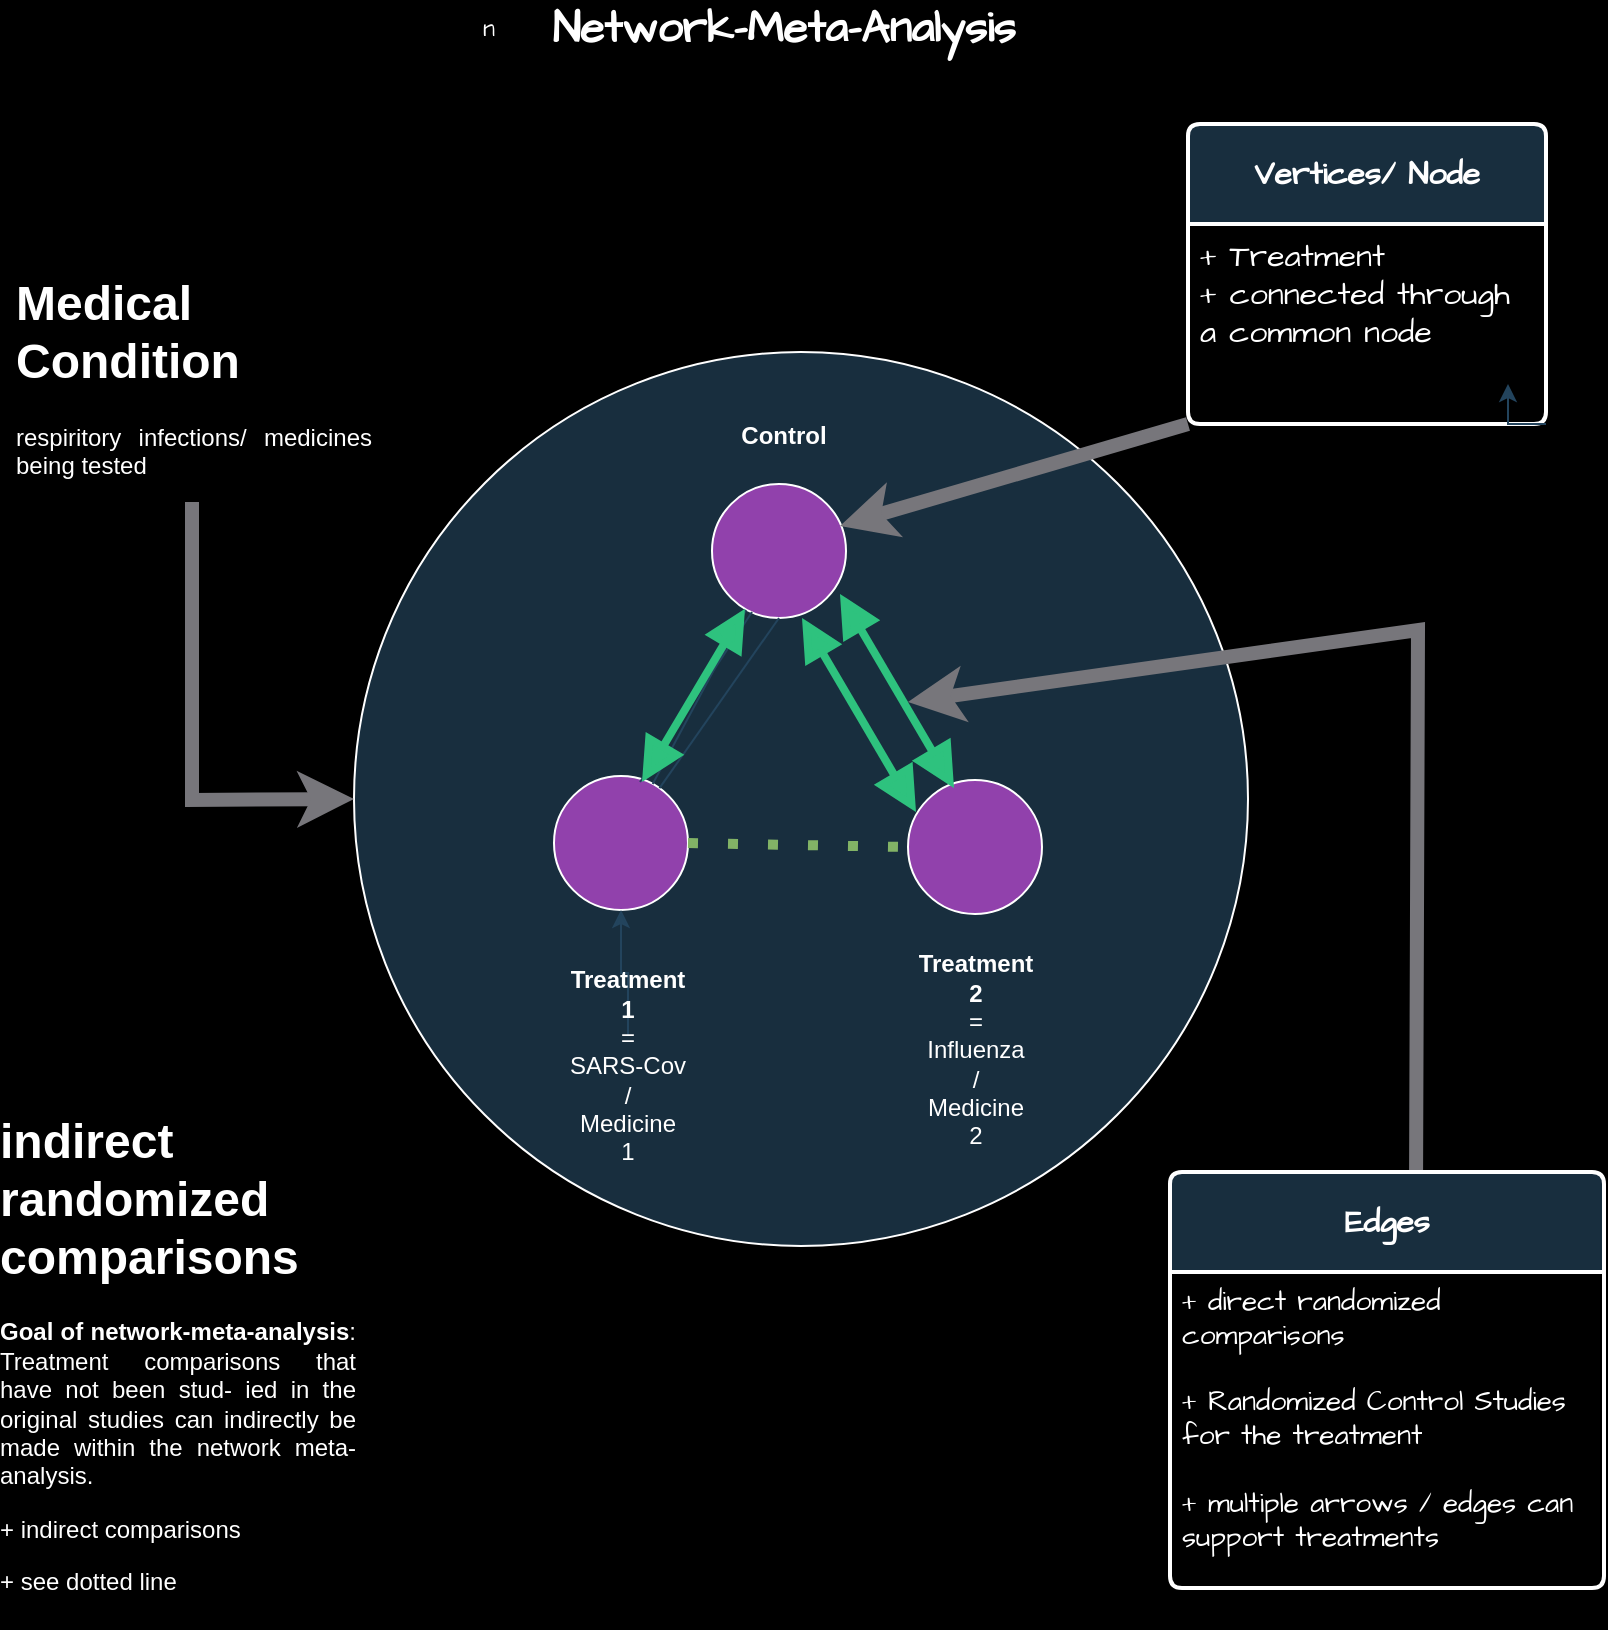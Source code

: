 <mxfile version="24.0.8" type="device">
  <diagram name="Page-1" id="a8yEIJK1qO49BB53HpVh">
    <mxGraphModel dx="1434" dy="787" grid="0" gridSize="10" guides="1" tooltips="1" connect="1" arrows="1" fold="1" page="1" pageScale="1" pageWidth="850" pageHeight="1100" background="#000000" math="0" shadow="0">
      <root>
        <mxCell id="0" />
        <mxCell id="1" parent="0" />
        <mxCell id="h3rb0PZDTNr7nrPWwVHe-6" value="" style="ellipse;whiteSpace=wrap;html=1;aspect=fixed;hachureGap=4;fontFamily=Architects Daughter;fontSource=https%3A%2F%2Ffonts.googleapis.com%2Fcss%3Ffamily%3DArchitects%2BDaughter;fillColor=#182E3E;fillStyle=auto;strokeColor=#FFFFFF;labelBackgroundColor=none;fontColor=#FFFFFF;" vertex="1" parent="1">
          <mxGeometry x="210" y="237" width="447" height="447" as="geometry" />
        </mxCell>
        <mxCell id="iaXnAL48hpWi97Z9rls9-1" value="n" style="text;html=1;align=center;verticalAlign=middle;resizable=0;points=[];autosize=1;strokeColor=none;fillColor=none;fontFamily=Architects Daughter;fontSource=https%3A%2F%2Ffonts.googleapis.com%2Fcss%3Ffamily%3DArchitects%2BDaughter;labelBackgroundColor=none;fontColor=#FFFFFF;" parent="1" vertex="1">
          <mxGeometry x="265" y="63" width="24" height="26" as="geometry" />
        </mxCell>
        <mxCell id="iaXnAL48hpWi97Z9rls9-4" value="&lt;font style=&quot;font-size: 22px;&quot;&gt;&lt;b&gt;Network-Meta-Analysis&lt;/b&gt;&lt;/font&gt;" style="text;html=1;align=center;verticalAlign=middle;whiteSpace=wrap;rounded=0;fontFamily=Architects Daughter;fontSource=https%3A%2F%2Ffonts.googleapis.com%2Fcss%3Ffamily%3DArchitects%2BDaughter;fontColor=#FFFFFF;labelBackgroundColor=none;" parent="1" vertex="1">
          <mxGeometry x="248" y="61" width="354" height="30" as="geometry" />
        </mxCell>
        <mxCell id="h3rb0PZDTNr7nrPWwVHe-7" value="" style="ellipse;whiteSpace=wrap;html=1;aspect=fixed;hachureGap=4;fontFamily=Architects Daughter;fontSource=https%3A%2F%2Ffonts.googleapis.com%2Fcss%3Ffamily%3DArchitects%2BDaughter;fillColor=#9141ac;fillStyle=auto;strokeColor=#FFFFFF;labelBackgroundColor=none;fontColor=#FFFFFF;" vertex="1" parent="1">
          <mxGeometry x="389" y="303" width="67" height="67" as="geometry" />
        </mxCell>
        <mxCell id="h3rb0PZDTNr7nrPWwVHe-8" value="" style="ellipse;whiteSpace=wrap;html=1;aspect=fixed;hachureGap=4;fontFamily=Architects Daughter;fontSource=https%3A%2F%2Ffonts.googleapis.com%2Fcss%3Ffamily%3DArchitects%2BDaughter;fillColor=#9141ac;fillStyle=auto;strokeColor=#FFFFFF;labelBackgroundColor=none;fontColor=#FFFFFF;" vertex="1" parent="1">
          <mxGeometry x="310" y="449" width="67" height="67" as="geometry" />
        </mxCell>
        <mxCell id="h3rb0PZDTNr7nrPWwVHe-9" value="" style="ellipse;whiteSpace=wrap;html=1;aspect=fixed;hachureGap=4;fontFamily=Architects Daughter;fontSource=https%3A%2F%2Ffonts.googleapis.com%2Fcss%3Ffamily%3DArchitects%2BDaughter;fillColor=#9141ac;fillStyle=auto;strokeColor=#FFFFFF;labelBackgroundColor=none;fontColor=#FFFFFF;" vertex="1" parent="1">
          <mxGeometry x="487" y="451" width="67" height="67" as="geometry" />
        </mxCell>
        <mxCell id="h3rb0PZDTNr7nrPWwVHe-10" value="" style="endArrow=none;html=1;rounded=0;hachureGap=4;fontFamily=Architects Daughter;fontSource=https%3A%2F%2Ffonts.googleapis.com%2Fcss%3Ffamily%3DArchitects%2BDaughter;entryX=0.254;entryY=0.94;entryDx=0;entryDy=0;entryPerimeter=0;labelBackgroundColor=none;strokeColor=#23445D;fontColor=default;" edge="1" parent="1" source="h3rb0PZDTNr7nrPWwVHe-8" target="h3rb0PZDTNr7nrPWwVHe-7">
          <mxGeometry width="50" height="50" relative="1" as="geometry">
            <mxPoint x="410" y="431" as="sourcePoint" />
            <mxPoint x="460" y="381" as="targetPoint" />
          </mxGeometry>
        </mxCell>
        <mxCell id="h3rb0PZDTNr7nrPWwVHe-11" value="" style="endArrow=none;html=1;rounded=0;hachureGap=4;fontFamily=Architects Daughter;fontSource=https%3A%2F%2Ffonts.googleapis.com%2Fcss%3Ffamily%3DArchitects%2BDaughter;entryX=0.5;entryY=1;entryDx=0;entryDy=0;labelBackgroundColor=none;strokeColor=#23445D;fontColor=default;" edge="1" parent="1" source="h3rb0PZDTNr7nrPWwVHe-8" target="h3rb0PZDTNr7nrPWwVHe-7">
          <mxGeometry width="50" height="50" relative="1" as="geometry">
            <mxPoint x="410" y="431" as="sourcePoint" />
            <mxPoint x="460" y="381" as="targetPoint" />
          </mxGeometry>
        </mxCell>
        <mxCell id="h3rb0PZDTNr7nrPWwVHe-14" value="" style="endArrow=none;html=1;rounded=0;hachureGap=4;fontFamily=Architects Daughter;fontSource=https%3A%2F%2Ffonts.googleapis.com%2Fcss%3Ffamily%3DArchitects%2BDaughter;exitX=0.642;exitY=0.045;exitDx=0;exitDy=0;exitPerimeter=0;labelBackgroundColor=none;strokeColor=#23445D;fontColor=default;" edge="1" parent="1" source="h3rb0PZDTNr7nrPWwVHe-8">
          <mxGeometry relative="1" as="geometry">
            <mxPoint x="355" y="406" as="sourcePoint" />
            <mxPoint x="409" y="367" as="targetPoint" />
          </mxGeometry>
        </mxCell>
        <mxCell id="h3rb0PZDTNr7nrPWwVHe-15" value="" style="endArrow=block;startArrow=block;endFill=1;startFill=1;html=1;rounded=1;hachureGap=4;fontFamily=Architects Daughter;fontSource=https%3A%2F%2Ffonts.googleapis.com%2Fcss%3Ffamily%3DArchitects%2BDaughter;curved=0;strokeColor=#2ec27e;endSize=11;startSize=12;strokeWidth=4;exitX=0.657;exitY=0.045;exitDx=0;exitDy=0;exitPerimeter=0;labelBackgroundColor=none;fontColor=default;" edge="1" parent="1" source="h3rb0PZDTNr7nrPWwVHe-8" target="h3rb0PZDTNr7nrPWwVHe-7">
          <mxGeometry width="160" relative="1" as="geometry">
            <mxPoint x="372" y="474" as="sourcePoint" />
            <mxPoint x="321" y="243" as="targetPoint" />
          </mxGeometry>
        </mxCell>
        <mxCell id="h3rb0PZDTNr7nrPWwVHe-16" value="" style="endArrow=block;startArrow=block;endFill=1;startFill=1;html=1;rounded=1;hachureGap=4;fontFamily=Architects Daughter;fontSource=https%3A%2F%2Ffonts.googleapis.com%2Fcss%3Ffamily%3DArchitects%2BDaughter;curved=0;strokeColor=#2ec27e;endSize=11;startSize=12;strokeWidth=4;exitX=0.657;exitY=0.045;exitDx=0;exitDy=0;exitPerimeter=0;entryX=0.955;entryY=0.821;entryDx=0;entryDy=0;entryPerimeter=0;labelBackgroundColor=none;fontColor=default;" edge="1" parent="1" target="h3rb0PZDTNr7nrPWwVHe-7">
          <mxGeometry width="160" relative="1" as="geometry">
            <mxPoint x="510" y="455" as="sourcePoint" />
            <mxPoint x="561" y="368" as="targetPoint" />
          </mxGeometry>
        </mxCell>
        <mxCell id="h3rb0PZDTNr7nrPWwVHe-19" value="" style="endArrow=block;startArrow=block;endFill=1;startFill=1;html=1;rounded=1;hachureGap=4;fontFamily=Architects Daughter;fontSource=https%3A%2F%2Ffonts.googleapis.com%2Fcss%3Ffamily%3DArchitects%2BDaughter;curved=0;strokeColor=#2ec27e;endSize=11;startSize=12;strokeWidth=4;exitX=0.657;exitY=0.045;exitDx=0;exitDy=0;exitPerimeter=0;entryX=0.955;entryY=0.821;entryDx=0;entryDy=0;entryPerimeter=0;labelBackgroundColor=none;fontColor=default;" edge="1" parent="1">
          <mxGeometry width="160" relative="1" as="geometry">
            <mxPoint x="491" y="467" as="sourcePoint" />
            <mxPoint x="434" y="370" as="targetPoint" />
          </mxGeometry>
        </mxCell>
        <mxCell id="h3rb0PZDTNr7nrPWwVHe-28" value="&lt;b&gt;&lt;font style=&quot;font-size: 16px;&quot;&gt;Vertices/ Node&lt;/font&gt;&lt;/b&gt;" style="swimlane;childLayout=stackLayout;horizontal=1;startSize=50;horizontalStack=0;rounded=1;fontSize=14;fontStyle=0;strokeWidth=2;resizeParent=0;resizeLast=1;shadow=0;dashed=0;align=center;arcSize=4;whiteSpace=wrap;html=1;hachureGap=4;fontFamily=Architects Daughter;fontSource=https%3A%2F%2Ffonts.googleapis.com%2Fcss%3Ffamily%3DArchitects%2BDaughter;labelBackgroundColor=none;fillColor=#182E3E;strokeColor=#FFFFFF;fontColor=#FFFFFF;" vertex="1" parent="1">
          <mxGeometry x="627" y="123" width="179" height="150" as="geometry" />
        </mxCell>
        <mxCell id="h3rb0PZDTNr7nrPWwVHe-29" value="&lt;div style=&quot;font-size: 16px;&quot;&gt;&lt;font style=&quot;font-size: 16px;&quot;&gt;+ Treatment&lt;/font&gt;&lt;/div&gt;&lt;div style=&quot;font-size: 16px;&quot;&gt;&lt;font style=&quot;font-size: 16px;&quot;&gt;+ connected through&amp;nbsp;&lt;/font&gt;&lt;/div&gt;&lt;div style=&quot;font-size: 16px;&quot;&gt;&lt;font style=&quot;font-size: 16px;&quot;&gt;a common node&lt;font style=&quot;font-size: 16px;&quot;&gt;&lt;br&gt;&lt;/font&gt;&lt;/font&gt;&lt;/div&gt;" style="align=left;strokeColor=none;fillColor=none;spacingLeft=4;fontSize=12;verticalAlign=top;resizable=0;rotatable=0;part=1;html=1;hachureGap=4;fontFamily=Architects Daughter;fontSource=https%3A%2F%2Ffonts.googleapis.com%2Fcss%3Ffamily%3DArchitects%2BDaughter;labelBackgroundColor=none;fontColor=#FFFFFF;" vertex="1" parent="h3rb0PZDTNr7nrPWwVHe-28">
          <mxGeometry y="50" width="179" height="100" as="geometry" />
        </mxCell>
        <mxCell id="h3rb0PZDTNr7nrPWwVHe-30" value="" style="endArrow=classic;html=1;rounded=0;strokeColor=#77767b;exitX=0;exitY=1;exitDx=0;exitDy=0;entryX=0.955;entryY=0.313;entryDx=0;entryDy=0;entryPerimeter=0;strokeWidth=7;" edge="1" parent="1" source="h3rb0PZDTNr7nrPWwVHe-29" target="h3rb0PZDTNr7nrPWwVHe-7">
          <mxGeometry width="50" height="50" relative="1" as="geometry">
            <mxPoint x="419" y="402" as="sourcePoint" />
            <mxPoint x="469" y="352" as="targetPoint" />
          </mxGeometry>
        </mxCell>
        <mxCell id="h3rb0PZDTNr7nrPWwVHe-31" style="edgeStyle=orthogonalEdgeStyle;rounded=0;orthogonalLoop=1;jettySize=auto;html=1;exitX=1;exitY=1;exitDx=0;exitDy=0;strokeColor=#23445D;" edge="1" parent="1" source="h3rb0PZDTNr7nrPWwVHe-29">
          <mxGeometry relative="1" as="geometry">
            <mxPoint x="787" y="253" as="targetPoint" />
          </mxGeometry>
        </mxCell>
        <mxCell id="h3rb0PZDTNr7nrPWwVHe-32" value="&lt;b&gt;&lt;font style=&quot;font-size: 16px;&quot;&gt;Edges&lt;/font&gt;&lt;/b&gt;" style="swimlane;childLayout=stackLayout;horizontal=1;startSize=50;horizontalStack=0;rounded=1;fontSize=14;fontStyle=0;strokeWidth=2;resizeParent=0;resizeLast=1;shadow=0;dashed=0;align=center;arcSize=4;whiteSpace=wrap;html=1;hachureGap=4;fontFamily=Architects Daughter;fontSource=https%3A%2F%2Ffonts.googleapis.com%2Fcss%3Ffamily%3DArchitects%2BDaughter;labelBackgroundColor=none;fillColor=#182E3E;strokeColor=#FFFFFF;fontColor=#FFFFFF;" vertex="1" parent="1">
          <mxGeometry x="618" y="647" width="217" height="208" as="geometry" />
        </mxCell>
        <mxCell id="h3rb0PZDTNr7nrPWwVHe-33" value="&lt;div style=&quot;font-size: 14px;&quot;&gt;&lt;font style=&quot;font-size: 14px;&quot;&gt;+ direct randomized&amp;nbsp;&lt;/font&gt;&lt;/div&gt;&lt;div style=&quot;font-size: 14px;&quot;&gt;&lt;font style=&quot;font-size: 14px;&quot;&gt;comparisons&lt;/font&gt;&lt;/div&gt;&lt;div style=&quot;font-size: 14px;&quot;&gt;&lt;font style=&quot;font-size: 14px;&quot;&gt;&lt;br&gt;&lt;/font&gt;&lt;/div&gt;&lt;div style=&quot;font-size: 14px;&quot;&gt;&lt;font style=&quot;font-size: 14px;&quot;&gt;+ Randomized Control Studies&lt;/font&gt;&lt;/div&gt;&lt;div style=&quot;font-size: 14px;&quot;&gt;&lt;font style=&quot;font-size: 14px;&quot;&gt;for the treatment&lt;/font&gt;&lt;/div&gt;&lt;div style=&quot;font-size: 14px;&quot;&gt;&lt;font style=&quot;font-size: 14px;&quot;&gt;&lt;br&gt;&lt;/font&gt;&lt;/div&gt;&lt;div style=&quot;font-size: 14px;&quot;&gt;&lt;font style=&quot;font-size: 14px;&quot;&gt;+ multiple arrows / edges can&amp;nbsp;&lt;/font&gt;&lt;/div&gt;&lt;div style=&quot;font-size: 14px;&quot;&gt;&lt;font style=&quot;font-size: 14px;&quot;&gt;support treatments&lt;/font&gt;&lt;br&gt;&lt;/div&gt;" style="align=left;strokeColor=none;fillColor=none;spacingLeft=4;fontSize=12;verticalAlign=top;resizable=0;rotatable=0;part=1;html=1;hachureGap=4;fontFamily=Architects Daughter;fontSource=https%3A%2F%2Ffonts.googleapis.com%2Fcss%3Ffamily%3DArchitects%2BDaughter;labelBackgroundColor=none;fontColor=#FFFFFF;" vertex="1" parent="h3rb0PZDTNr7nrPWwVHe-32">
          <mxGeometry y="50" width="217" height="158" as="geometry" />
        </mxCell>
        <mxCell id="h3rb0PZDTNr7nrPWwVHe-35" value="" style="endArrow=classic;html=1;rounded=0;strokeColor=#77767b;entryX=0.955;entryY=0.313;entryDx=0;entryDy=0;entryPerimeter=0;strokeWidth=7;exitX=0.567;exitY=-0.005;exitDx=0;exitDy=0;exitPerimeter=0;" edge="1" parent="1" source="h3rb0PZDTNr7nrPWwVHe-32">
          <mxGeometry width="50" height="50" relative="1" as="geometry">
            <mxPoint x="811" y="386" as="sourcePoint" />
            <mxPoint x="487" y="412" as="targetPoint" />
            <Array as="points">
              <mxPoint x="742" y="376" />
            </Array>
          </mxGeometry>
        </mxCell>
        <mxCell id="h3rb0PZDTNr7nrPWwVHe-36" value="&lt;b&gt;Control&lt;/b&gt;" style="text;html=1;align=center;verticalAlign=middle;whiteSpace=wrap;rounded=0;fontColor=#FFFFFF;" vertex="1" parent="1">
          <mxGeometry x="395" y="264" width="60" height="30" as="geometry" />
        </mxCell>
        <mxCell id="h3rb0PZDTNr7nrPWwVHe-51" value="" style="edgeStyle=orthogonalEdgeStyle;rounded=0;orthogonalLoop=1;jettySize=auto;html=1;strokeColor=#23445D;" edge="1" parent="1" source="h3rb0PZDTNr7nrPWwVHe-37" target="h3rb0PZDTNr7nrPWwVHe-8">
          <mxGeometry relative="1" as="geometry" />
        </mxCell>
        <mxCell id="h3rb0PZDTNr7nrPWwVHe-37" value="&lt;div&gt;&lt;b&gt;Treatment 1&lt;/b&gt;&lt;/div&gt;&lt;div&gt;=&lt;/div&gt;&lt;div&gt;SARS-Cov&lt;br&gt;&lt;/div&gt;&lt;div&gt;/&lt;/div&gt;&lt;div&gt;Medicine 1&lt;br&gt;&lt;/div&gt;" style="text;html=1;align=center;verticalAlign=middle;whiteSpace=wrap;rounded=0;fontColor=#FFFFFF;" vertex="1" parent="1">
          <mxGeometry x="317" y="579" width="60" height="30" as="geometry" />
        </mxCell>
        <mxCell id="h3rb0PZDTNr7nrPWwVHe-38" value="&lt;div&gt;&lt;b&gt;Treatment 2&lt;/b&gt;&lt;/div&gt;&lt;div&gt;=&lt;/div&gt;&lt;div&gt;Influenza&lt;br&gt;&lt;/div&gt;&lt;div&gt;/&lt;/div&gt;&lt;div&gt;Medicine 2&lt;br&gt;&lt;/div&gt;" style="text;html=1;align=center;verticalAlign=middle;whiteSpace=wrap;rounded=0;fontColor=#FFFFFF;" vertex="1" parent="1">
          <mxGeometry x="490.5" y="571" width="60" height="30" as="geometry" />
        </mxCell>
        <mxCell id="h3rb0PZDTNr7nrPWwVHe-45" value="&lt;h1 align=&quot;justify&quot; style=&quot;margin-top: 0px;&quot;&gt;Medical Condition&lt;/h1&gt;&lt;p align=&quot;justify&quot;&gt;respiritory infections/ medicines being tested&lt;/p&gt;" style="text;html=1;whiteSpace=wrap;overflow=hidden;rounded=0;fontColor=#FFFFFF;" vertex="1" parent="1">
          <mxGeometry x="39" y="192" width="180" height="120" as="geometry" />
        </mxCell>
        <mxCell id="h3rb0PZDTNr7nrPWwVHe-50" value="" style="endArrow=classic;html=1;rounded=0;strokeColor=#77767b;exitX=0.5;exitY=1;exitDx=0;exitDy=0;entryX=0;entryY=0.5;entryDx=0;entryDy=0;strokeWidth=7;" edge="1" parent="1" source="h3rb0PZDTNr7nrPWwVHe-45" target="h3rb0PZDTNr7nrPWwVHe-6">
          <mxGeometry width="50" height="50" relative="1" as="geometry">
            <mxPoint x="138.06" y="315" as="sourcePoint" />
            <mxPoint x="49" y="442" as="targetPoint" />
            <Array as="points">
              <mxPoint x="129" y="461" />
            </Array>
          </mxGeometry>
        </mxCell>
        <mxCell id="h3rb0PZDTNr7nrPWwVHe-53" value="" style="endArrow=none;dashed=1;html=1;dashPattern=1 3;strokeWidth=5;rounded=1;strokeColor=#82b366;entryX=0;entryY=0.5;entryDx=0;entryDy=0;exitX=1;exitY=0.5;exitDx=0;exitDy=0;fillColor=#d5e8d4;curved=0;" edge="1" parent="1" source="h3rb0PZDTNr7nrPWwVHe-8" target="h3rb0PZDTNr7nrPWwVHe-9">
          <mxGeometry width="50" height="50" relative="1" as="geometry">
            <mxPoint x="395" y="516" as="sourcePoint" />
            <mxPoint x="445" y="466" as="targetPoint" />
          </mxGeometry>
        </mxCell>
        <mxCell id="h3rb0PZDTNr7nrPWwVHe-54" value="&lt;h1 align=&quot;justify&quot; style=&quot;margin-top: 0px;&quot;&gt;indirect randomized comparisons&lt;br&gt;&lt;/h1&gt;&lt;p align=&quot;justify&quot;&gt;&lt;b&gt;Goal of network-meta-analysis&lt;/b&gt;: Treatment comparisons that have not been stud- ied in the original studies can indirectly be made within the network meta-analysis.&lt;/p&gt;&lt;p align=&quot;justify&quot;&gt;+ indirect comparisons&lt;/p&gt;&lt;p align=&quot;justify&quot;&gt;+ see dotted line&lt;br&gt;&lt;/p&gt;" style="text;html=1;whiteSpace=wrap;overflow=hidden;rounded=0;fontColor=#FFFFFF;align=right;" vertex="1" parent="1">
          <mxGeometry x="33" y="611" width="180" height="261" as="geometry" />
        </mxCell>
      </root>
    </mxGraphModel>
  </diagram>
</mxfile>
